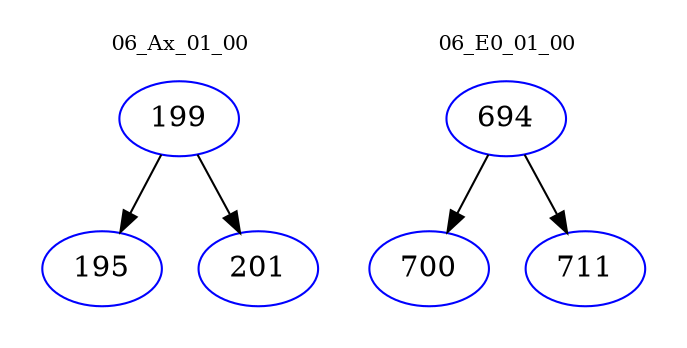 digraph{
subgraph cluster_0 {
color = white
label = "06_Ax_01_00";
fontsize=10;
T0_199 [label="199", color="blue"]
T0_199 -> T0_195 [color="black"]
T0_195 [label="195", color="blue"]
T0_199 -> T0_201 [color="black"]
T0_201 [label="201", color="blue"]
}
subgraph cluster_1 {
color = white
label = "06_E0_01_00";
fontsize=10;
T1_694 [label="694", color="blue"]
T1_694 -> T1_700 [color="black"]
T1_700 [label="700", color="blue"]
T1_694 -> T1_711 [color="black"]
T1_711 [label="711", color="blue"]
}
}
